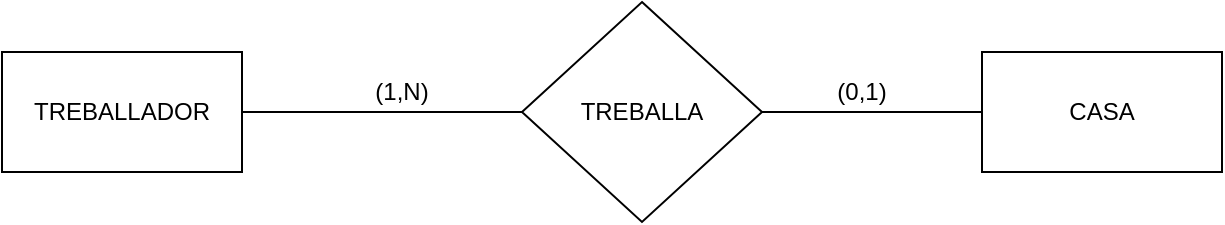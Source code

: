 <mxfile version="15.3.1" type="google" pages="10"><diagram id="R2lEEEUBdFMjLlhIrx00" name="Page-1"><mxGraphModel dx="1381" dy="795" grid="1" gridSize="10" guides="1" tooltips="1" connect="1" arrows="1" fold="1" page="1" pageScale="1" pageWidth="850" pageHeight="1100" math="0" shadow="0" extFonts="Permanent Marker^https://fonts.googleapis.com/css?family=Permanent+Marker"><root><mxCell id="0"/><mxCell id="1" parent="0"/><mxCell id="ed1d0qX90C72V3CPthcR-1" value="TREBALLADOR&lt;br&gt;" style="rounded=0;whiteSpace=wrap;html=1;" vertex="1" parent="1"><mxGeometry x="120" y="320" width="120" height="60" as="geometry"/></mxCell><mxCell id="ed1d0qX90C72V3CPthcR-2" value="TREBALLA" style="rhombus;whiteSpace=wrap;html=1;" vertex="1" parent="1"><mxGeometry x="380" y="295" width="120" height="110" as="geometry"/></mxCell><mxCell id="ed1d0qX90C72V3CPthcR-3" value="CASA" style="rounded=0;whiteSpace=wrap;html=1;" vertex="1" parent="1"><mxGeometry x="610" y="320" width="120" height="60" as="geometry"/></mxCell><mxCell id="4p9Un4Ma9jsiMuC5lnRH-1" value="" style="endArrow=none;html=1;exitX=1;exitY=0.5;exitDx=0;exitDy=0;entryX=0;entryY=0.5;entryDx=0;entryDy=0;" edge="1" parent="1" source="ed1d0qX90C72V3CPthcR-1" target="ed1d0qX90C72V3CPthcR-2"><mxGeometry width="50" height="50" relative="1" as="geometry"><mxPoint x="380" y="450" as="sourcePoint"/><mxPoint x="430" y="400" as="targetPoint"/><Array as="points"><mxPoint x="250" y="350"/></Array></mxGeometry></mxCell><mxCell id="4p9Un4Ma9jsiMuC5lnRH-2" value="" style="endArrow=none;html=1;entryX=1;entryY=0.5;entryDx=0;entryDy=0;exitX=0;exitY=0.5;exitDx=0;exitDy=0;" edge="1" parent="1" source="ed1d0qX90C72V3CPthcR-3" target="ed1d0qX90C72V3CPthcR-2"><mxGeometry width="50" height="50" relative="1" as="geometry"><mxPoint x="380" y="450" as="sourcePoint"/><mxPoint x="430" y="400" as="targetPoint"/></mxGeometry></mxCell><mxCell id="4p9Un4Ma9jsiMuC5lnRH-3" value="(1,N)" style="text;html=1;strokeColor=none;fillColor=none;align=center;verticalAlign=middle;whiteSpace=wrap;rounded=0;" vertex="1" parent="1"><mxGeometry x="300" y="330" width="40" height="20" as="geometry"/></mxCell><mxCell id="4p9Un4Ma9jsiMuC5lnRH-4" value="(0,1)" style="text;html=1;strokeColor=none;fillColor=none;align=center;verticalAlign=middle;whiteSpace=wrap;rounded=0;" vertex="1" parent="1"><mxGeometry x="530" y="330" width="40" height="20" as="geometry"/></mxCell></root></mxGraphModel></diagram><diagram id="sesfSPbwR0YyNdXJCCS7" name="Page-2"><mxGraphModel dx="1381" dy="795" grid="1" gridSize="10" guides="1" tooltips="1" connect="1" arrows="1" fold="1" page="1" pageScale="1" pageWidth="827" pageHeight="1169" math="0" shadow="0"><root><mxCell id="Aug3ecZljq8Tyg3bUzee-0"/><mxCell id="Aug3ecZljq8Tyg3bUzee-1" parent="Aug3ecZljq8Tyg3bUzee-0"/><mxCell id="Vdw_cwEHVMzjAFnI8mht-0" value="PROFESSOR&lt;br&gt;" style="rounded=0;whiteSpace=wrap;html=1;" vertex="1" parent="Aug3ecZljq8Tyg3bUzee-1"><mxGeometry x="70" y="210" width="120" height="60" as="geometry"/></mxCell><mxCell id="yjj8lyhrucQLUd1rfn64-0" value="IMPARTEIX" style="rhombus;whiteSpace=wrap;html=1;" vertex="1" parent="Aug3ecZljq8Tyg3bUzee-1"><mxGeometry x="330" y="170" width="150" height="140" as="geometry"/></mxCell><mxCell id="Vdw_cwEHVMzjAFnI8mht-1" value="ASSIGNATURA&lt;br&gt;" style="rounded=0;whiteSpace=wrap;html=1;" vertex="1" parent="Aug3ecZljq8Tyg3bUzee-1"><mxGeometry x="620" y="210" width="120" height="60" as="geometry"/></mxCell><mxCell id="HOQ2gSmRUUCHKLkwbl2b-0" value="" style="endArrow=none;html=1;exitX=1;exitY=0.5;exitDx=0;exitDy=0;entryX=0;entryY=0.5;entryDx=0;entryDy=0;" edge="1" parent="Aug3ecZljq8Tyg3bUzee-1" source="Vdw_cwEHVMzjAFnI8mht-0" target="yjj8lyhrucQLUd1rfn64-0"><mxGeometry width="50" height="50" relative="1" as="geometry"><mxPoint x="380" y="270" as="sourcePoint"/><mxPoint x="270" y="250" as="targetPoint"/></mxGeometry></mxCell><mxCell id="HOQ2gSmRUUCHKLkwbl2b-1" value="" style="endArrow=none;html=1;exitX=1;exitY=0.5;exitDx=0;exitDy=0;" edge="1" parent="Aug3ecZljq8Tyg3bUzee-1" source="yjj8lyhrucQLUd1rfn64-0"><mxGeometry width="50" height="50" relative="1" as="geometry"><mxPoint x="570" y="290" as="sourcePoint"/><mxPoint x="620" y="240" as="targetPoint"/></mxGeometry></mxCell><mxCell id="HOQ2gSmRUUCHKLkwbl2b-2" value="(1,N)" style="text;html=1;strokeColor=none;fillColor=none;align=center;verticalAlign=middle;whiteSpace=wrap;rounded=0;" vertex="1" parent="Aug3ecZljq8Tyg3bUzee-1"><mxGeometry x="240" y="210" width="40" height="20" as="geometry"/></mxCell><mxCell id="HOQ2gSmRUUCHKLkwbl2b-4" value="(1,N)" style="text;html=1;strokeColor=none;fillColor=none;align=center;verticalAlign=middle;whiteSpace=wrap;rounded=0;" vertex="1" parent="Aug3ecZljq8Tyg3bUzee-1"><mxGeometry x="530" y="210" width="40" height="20" as="geometry"/></mxCell></root></mxGraphModel></diagram><diagram id="brKXw3Ha1r1B19fY2oXC" name="Page-3"><mxGraphModel dx="1381" dy="795" grid="1" gridSize="10" guides="1" tooltips="1" connect="1" arrows="1" fold="1" page="1" pageScale="1" pageWidth="827" pageHeight="1169" math="0" shadow="0"><root><mxCell id="mx6-u24uta5IG6XvynTK-0"/><mxCell id="mx6-u24uta5IG6XvynTK-1" parent="mx6-u24uta5IG6XvynTK-0"/><mxCell id="mx6-u24uta5IG6XvynTK-2" value="PARQUING" style="rounded=0;whiteSpace=wrap;html=1;" vertex="1" parent="mx6-u24uta5IG6XvynTK-1"><mxGeometry x="120" y="400" width="120" height="60" as="geometry"/></mxCell><mxCell id="UGOP1t1eHhr7laFmJGbZ-0" value="REGISTRA" style="rhombus;whiteSpace=wrap;html=1;" vertex="1" parent="mx6-u24uta5IG6XvynTK-1"><mxGeometry x="340" y="380" width="110" height="100" as="geometry"/></mxCell><mxCell id="UGOP1t1eHhr7laFmJGbZ-1" value="PLACES" style="rounded=0;whiteSpace=wrap;html=1;" vertex="1" parent="mx6-u24uta5IG6XvynTK-1"><mxGeometry x="540" y="400" width="120" height="60" as="geometry"/></mxCell><mxCell id="UGOP1t1eHhr7laFmJGbZ-2" value="" style="endArrow=none;html=1;exitX=1;exitY=0.5;exitDx=0;exitDy=0;entryX=0;entryY=0.5;entryDx=0;entryDy=0;" edge="1" parent="mx6-u24uta5IG6XvynTK-1" source="mx6-u24uta5IG6XvynTK-2" target="UGOP1t1eHhr7laFmJGbZ-0"><mxGeometry width="50" height="50" relative="1" as="geometry"><mxPoint x="380" y="510" as="sourcePoint"/><mxPoint x="430" y="460" as="targetPoint"/></mxGeometry></mxCell><mxCell id="UGOP1t1eHhr7laFmJGbZ-3" value="" style="endArrow=none;html=1;entryX=0;entryY=0.5;entryDx=0;entryDy=0;exitX=1;exitY=0.5;exitDx=0;exitDy=0;" edge="1" parent="mx6-u24uta5IG6XvynTK-1" source="UGOP1t1eHhr7laFmJGbZ-0" target="UGOP1t1eHhr7laFmJGbZ-1"><mxGeometry width="50" height="50" relative="1" as="geometry"><mxPoint x="380" y="510" as="sourcePoint"/><mxPoint x="430" y="460" as="targetPoint"/></mxGeometry></mxCell><mxCell id="UGOP1t1eHhr7laFmJGbZ-4" value="EMPRESA" style="rounded=0;whiteSpace=wrap;html=1;" vertex="1" parent="mx6-u24uta5IG6XvynTK-1"><mxGeometry x="335" y="555" width="120" height="60" as="geometry"/></mxCell><mxCell id="UGOP1t1eHhr7laFmJGbZ-5" value="" style="endArrow=none;html=1;entryX=0.5;entryY=1;entryDx=0;entryDy=0;exitX=0.5;exitY=0;exitDx=0;exitDy=0;" edge="1" parent="mx6-u24uta5IG6XvynTK-1" source="UGOP1t1eHhr7laFmJGbZ-4" target="UGOP1t1eHhr7laFmJGbZ-0"><mxGeometry width="50" height="50" relative="1" as="geometry"><mxPoint x="380" y="510" as="sourcePoint"/><mxPoint x="430" y="460" as="targetPoint"/></mxGeometry></mxCell><mxCell id="yLXQPFHvZ1SU1WRmpKcM-0" value="(1,N)" style="text;html=1;strokeColor=none;fillColor=none;align=center;verticalAlign=middle;whiteSpace=wrap;rounded=0;" vertex="1" parent="mx6-u24uta5IG6XvynTK-1"><mxGeometry x="470" y="400" width="40" height="20" as="geometry"/></mxCell><mxCell id="5SnwN1uplw_xRiVbhc9n-0" value="(1,1)" style="text;html=1;strokeColor=none;fillColor=none;align=center;verticalAlign=middle;whiteSpace=wrap;rounded=0;rotation=90;" vertex="1" parent="mx6-u24uta5IG6XvynTK-1"><mxGeometry x="414" y="510" width="40" height="20" as="geometry"/></mxCell><mxCell id="5SnwN1uplw_xRiVbhc9n-1" value="(1,N)" style="text;html=1;strokeColor=none;fillColor=none;align=center;verticalAlign=middle;whiteSpace=wrap;rounded=0;" vertex="1" parent="mx6-u24uta5IG6XvynTK-1"><mxGeometry x="290" y="400" width="40" height="20" as="geometry"/></mxCell></root></mxGraphModel></diagram><diagram id="V_VwH482fbeg2-zQHRsd" name="Page-4"><mxGraphModel grid="1" gridSize="10" guides="1" tooltips="1" connect="1" arrows="1" page="1" fold="1" pageScale="1" pageWidth="827" pageHeight="1169" math="0" shadow="0"><root><mxCell id="XhlmqEQwsh-JrLa2wW1G-0"/><mxCell id="XhlmqEQwsh-JrLa2wW1G-1" parent="XhlmqEQwsh-JrLa2wW1G-0"/><mxCell id="bx3isAtmotBFMdoNJ5b2-0" value="MAGATZEM" style="rounded=0;whiteSpace=wrap;html=1;" vertex="1" parent="XhlmqEQwsh-JrLa2wW1G-1"><mxGeometry x="130" y="220" width="120" height="60" as="geometry"/></mxCell><mxCell id="bx3isAtmotBFMdoNJ5b2-1" value="RECANVI" style="rounded=0;whiteSpace=wrap;html=1;" vertex="1" parent="XhlmqEQwsh-JrLa2wW1G-1"><mxGeometry x="570" y="220" width="120" height="60" as="geometry"/></mxCell><mxCell id="bx3isAtmotBFMdoNJ5b2-2" value="VEHICLES" style="rounded=0;whiteSpace=wrap;html=1;" vertex="1" parent="XhlmqEQwsh-JrLa2wW1G-1"><mxGeometry x="354" y="380" width="120" height="60" as="geometry"/></mxCell><mxCell id="bx3isAtmotBFMdoNJ5b2-3" value="GESTIONA" style="rhombus;whiteSpace=wrap;html=1;" vertex="1" parent="XhlmqEQwsh-JrLa2wW1G-1"><mxGeometry x="364" y="200" width="100" height="100" as="geometry"/></mxCell><mxCell id="blXjWp4pW5n1kz9uQbmr-0" value="" style="endArrow=none;html=1;entryX=0.5;entryY=1;entryDx=0;entryDy=0;" edge="1" parent="XhlmqEQwsh-JrLa2wW1G-1" source="bx3isAtmotBFMdoNJ5b2-2" target="bx3isAtmotBFMdoNJ5b2-3"><mxGeometry width="50" height="50" relative="1" as="geometry"><mxPoint x="370" y="410" as="sourcePoint"/><mxPoint x="420" y="360" as="targetPoint"/></mxGeometry></mxCell><mxCell id="blXjWp4pW5n1kz9uQbmr-1" value="" style="endArrow=none;html=1;exitX=1;exitY=0.5;exitDx=0;exitDy=0;entryX=0;entryY=0.5;entryDx=0;entryDy=0;" edge="1" parent="XhlmqEQwsh-JrLa2wW1G-1" source="bx3isAtmotBFMdoNJ5b2-0" target="bx3isAtmotBFMdoNJ5b2-3"><mxGeometry width="50" height="50" relative="1" as="geometry"><mxPoint x="370" y="410" as="sourcePoint"/><mxPoint x="330" y="260" as="targetPoint"/></mxGeometry></mxCell><mxCell id="blXjWp4pW5n1kz9uQbmr-4" value="" style="endArrow=none;html=1;exitX=0;exitY=0.5;exitDx=0;exitDy=0;entryX=1;entryY=0.5;entryDx=0;entryDy=0;" edge="1" parent="XhlmqEQwsh-JrLa2wW1G-1" source="bx3isAtmotBFMdoNJ5b2-1" target="bx3isAtmotBFMdoNJ5b2-3"><mxGeometry width="50" height="50" relative="1" as="geometry"><mxPoint x="370" y="410" as="sourcePoint"/><mxPoint x="500" y="270" as="targetPoint"/></mxGeometry></mxCell><mxCell id="-g5OUUgm2DwUYMZqITc--0" value="(1,N)" style="text;html=1;strokeColor=none;fillColor=none;align=center;verticalAlign=middle;whiteSpace=wrap;rounded=0;" vertex="1" parent="XhlmqEQwsh-JrLa2wW1G-1"><mxGeometry x="300" y="230" width="40" height="20" as="geometry"/></mxCell><mxCell id="-g5OUUgm2DwUYMZqITc--1" value="(1,N)" style="text;html=1;strokeColor=none;fillColor=none;align=center;verticalAlign=middle;whiteSpace=wrap;rounded=0;" vertex="1" parent="XhlmqEQwsh-JrLa2wW1G-1"><mxGeometry x="500" y="230" width="40" height="20" as="geometry"/></mxCell><mxCell id="-g5OUUgm2DwUYMZqITc--2" value="(N,1)" style="text;html=1;strokeColor=none;fillColor=none;align=center;verticalAlign=middle;whiteSpace=wrap;rounded=0;rotation=90;" vertex="1" parent="XhlmqEQwsh-JrLa2wW1G-1"><mxGeometry x="414" y="330" width="40" height="20" as="geometry"/></mxCell></root></mxGraphModel></diagram><diagram id="KfQ7nluWt-KLKFyoOGt1" name="Page-5"><mxGraphModel dx="1381" dy="795" grid="1" gridSize="10" guides="1" tooltips="1" connect="1" arrows="1" fold="1" page="1" pageScale="1" pageWidth="827" pageHeight="1169" math="0" shadow="0"><root><mxCell id="H3zT_751Sm6Bcum3lt6L-0"/><mxCell id="H3zT_751Sm6Bcum3lt6L-1" parent="H3zT_751Sm6Bcum3lt6L-0"/><mxCell id="QVJtieQ3ABaH1nJyiY_w-0" value="BASE DE DATES" style="rounded=0;whiteSpace=wrap;html=1;" vertex="1" parent="H3zT_751Sm6Bcum3lt6L-1"><mxGeometry x="130" y="220" width="120" height="60" as="geometry"/></mxCell><mxCell id="QVJtieQ3ABaH1nJyiY_w-1" value="POBLACIONS" style="rounded=0;whiteSpace=wrap;html=1;" vertex="1" parent="H3zT_751Sm6Bcum3lt6L-1"><mxGeometry x="570" y="220" width="120" height="60" as="geometry"/></mxCell><mxCell id="QVJtieQ3ABaH1nJyiY_w-2" value="CODI POSTAL" style="rounded=0;whiteSpace=wrap;html=1;" vertex="1" parent="H3zT_751Sm6Bcum3lt6L-1"><mxGeometry x="354" y="380" width="120" height="60" as="geometry"/></mxCell><mxCell id="QVJtieQ3ABaH1nJyiY_w-3" value="EMMAGATZEMA" style="rhombus;whiteSpace=wrap;html=1;" vertex="1" parent="H3zT_751Sm6Bcum3lt6L-1"><mxGeometry x="360" y="200" width="110" height="100" as="geometry"/></mxCell><mxCell id="QVJtieQ3ABaH1nJyiY_w-4" value="" style="endArrow=none;html=1;entryX=0.5;entryY=1;entryDx=0;entryDy=0;" edge="1" parent="H3zT_751Sm6Bcum3lt6L-1" source="QVJtieQ3ABaH1nJyiY_w-2" target="QVJtieQ3ABaH1nJyiY_w-3"><mxGeometry width="50" height="50" relative="1" as="geometry"><mxPoint x="370" y="410" as="sourcePoint"/><mxPoint x="420" y="360" as="targetPoint"/></mxGeometry></mxCell><mxCell id="QVJtieQ3ABaH1nJyiY_w-5" value="" style="endArrow=none;html=1;exitX=1;exitY=0.5;exitDx=0;exitDy=0;entryX=0;entryY=0.5;entryDx=0;entryDy=0;" edge="1" parent="H3zT_751Sm6Bcum3lt6L-1" source="QVJtieQ3ABaH1nJyiY_w-0" target="QVJtieQ3ABaH1nJyiY_w-3"><mxGeometry width="50" height="50" relative="1" as="geometry"><mxPoint x="370" y="410" as="sourcePoint"/><mxPoint x="330" y="260" as="targetPoint"/></mxGeometry></mxCell><mxCell id="QVJtieQ3ABaH1nJyiY_w-6" value="" style="endArrow=none;html=1;exitX=0;exitY=0.5;exitDx=0;exitDy=0;entryX=1;entryY=0.5;entryDx=0;entryDy=0;" edge="1" parent="H3zT_751Sm6Bcum3lt6L-1" source="QVJtieQ3ABaH1nJyiY_w-1" target="QVJtieQ3ABaH1nJyiY_w-3"><mxGeometry width="50" height="50" relative="1" as="geometry"><mxPoint x="370" y="410" as="sourcePoint"/><mxPoint x="500" y="270" as="targetPoint"/></mxGeometry></mxCell><mxCell id="QVJtieQ3ABaH1nJyiY_w-7" value="(1,1)" style="text;html=1;strokeColor=none;fillColor=none;align=center;verticalAlign=middle;whiteSpace=wrap;rounded=0;" vertex="1" parent="H3zT_751Sm6Bcum3lt6L-1"><mxGeometry x="300" y="230" width="40" height="20" as="geometry"/></mxCell><mxCell id="QVJtieQ3ABaH1nJyiY_w-8" value="(1,N)" style="text;html=1;strokeColor=none;fillColor=none;align=center;verticalAlign=middle;whiteSpace=wrap;rounded=0;" vertex="1" parent="H3zT_751Sm6Bcum3lt6L-1"><mxGeometry x="500" y="230" width="40" height="20" as="geometry"/></mxCell><mxCell id="QVJtieQ3ABaH1nJyiY_w-9" value="(1,N)" style="text;html=1;strokeColor=none;fillColor=none;align=center;verticalAlign=middle;whiteSpace=wrap;rounded=0;rotation=90;" vertex="1" parent="H3zT_751Sm6Bcum3lt6L-1"><mxGeometry x="414" y="330" width="40" height="20" as="geometry"/></mxCell></root></mxGraphModel></diagram><diagram id="f_ZVdxRYHZTSMg3Ky1R5" name="Page-6"><mxGraphModel dx="1381" dy="795" grid="1" gridSize="10" guides="1" tooltips="1" connect="1" arrows="1" fold="1" page="1" pageScale="1" pageWidth="827" pageHeight="1169" math="0" shadow="0"><root><mxCell id="bokwNWBI1P6Jldv5z8O4-0"/><mxCell id="bokwNWBI1P6Jldv5z8O4-1" parent="bokwNWBI1P6Jldv5z8O4-0"/><mxCell id="G7jaTuLibQowQ-CL30El-0" value="EMPRESA" style="rounded=0;whiteSpace=wrap;html=1;" vertex="1" parent="bokwNWBI1P6Jldv5z8O4-1"><mxGeometry x="130" y="220" width="120" height="60" as="geometry"/></mxCell><mxCell id="G7jaTuLibQowQ-CL30El-1" value="BUS" style="rounded=0;whiteSpace=wrap;html=1;" vertex="1" parent="bokwNWBI1P6Jldv5z8O4-1"><mxGeometry x="570" y="220" width="120" height="60" as="geometry"/></mxCell><mxCell id="G7jaTuLibQowQ-CL30El-2" value="CONDUCTOR" style="rounded=0;whiteSpace=wrap;html=1;" vertex="1" parent="bokwNWBI1P6Jldv5z8O4-1"><mxGeometry x="354" y="380" width="120" height="60" as="geometry"/></mxCell><mxCell id="G7jaTuLibQowQ-CL30El-3" value="CONDUCCIÓ" style="rhombus;whiteSpace=wrap;html=1;" vertex="1" parent="bokwNWBI1P6Jldv5z8O4-1"><mxGeometry x="364" y="200" width="100" height="100" as="geometry"/></mxCell><mxCell id="G7jaTuLibQowQ-CL30El-4" value="" style="endArrow=none;html=1;entryX=0.5;entryY=1;entryDx=0;entryDy=0;" edge="1" parent="bokwNWBI1P6Jldv5z8O4-1" source="G7jaTuLibQowQ-CL30El-2" target="G7jaTuLibQowQ-CL30El-3"><mxGeometry width="50" height="50" relative="1" as="geometry"><mxPoint x="370" y="410" as="sourcePoint"/><mxPoint x="420" y="360" as="targetPoint"/></mxGeometry></mxCell><mxCell id="G7jaTuLibQowQ-CL30El-5" value="" style="endArrow=none;html=1;exitX=1;exitY=0.5;exitDx=0;exitDy=0;entryX=0;entryY=0.5;entryDx=0;entryDy=0;" edge="1" parent="bokwNWBI1P6Jldv5z8O4-1" source="G7jaTuLibQowQ-CL30El-0" target="G7jaTuLibQowQ-CL30El-3"><mxGeometry width="50" height="50" relative="1" as="geometry"><mxPoint x="370" y="410" as="sourcePoint"/><mxPoint x="330" y="260" as="targetPoint"/></mxGeometry></mxCell><mxCell id="G7jaTuLibQowQ-CL30El-6" value="" style="endArrow=none;html=1;exitX=0;exitY=0.5;exitDx=0;exitDy=0;entryX=1;entryY=0.5;entryDx=0;entryDy=0;" edge="1" parent="bokwNWBI1P6Jldv5z8O4-1" source="G7jaTuLibQowQ-CL30El-1" target="G7jaTuLibQowQ-CL30El-3"><mxGeometry width="50" height="50" relative="1" as="geometry"><mxPoint x="370" y="410" as="sourcePoint"/><mxPoint x="500" y="270" as="targetPoint"/></mxGeometry></mxCell><mxCell id="G7jaTuLibQowQ-CL30El-7" value="(1,N)" style="text;html=1;strokeColor=none;fillColor=none;align=center;verticalAlign=middle;whiteSpace=wrap;rounded=0;" vertex="1" parent="bokwNWBI1P6Jldv5z8O4-1"><mxGeometry x="300" y="230" width="40" height="20" as="geometry"/></mxCell><mxCell id="G7jaTuLibQowQ-CL30El-8" value="(1,N)" style="text;html=1;strokeColor=none;fillColor=none;align=center;verticalAlign=middle;whiteSpace=wrap;rounded=0;" vertex="1" parent="bokwNWBI1P6Jldv5z8O4-1"><mxGeometry x="500" y="230" width="40" height="20" as="geometry"/></mxCell><mxCell id="G7jaTuLibQowQ-CL30El-9" value="(N,0)" style="text;html=1;strokeColor=none;fillColor=none;align=center;verticalAlign=middle;whiteSpace=wrap;rounded=0;rotation=90;" vertex="1" parent="bokwNWBI1P6Jldv5z8O4-1"><mxGeometry x="414" y="330" width="40" height="20" as="geometry"/></mxCell></root></mxGraphModel></diagram><diagram id="yZ-mevMmkPXOaYBh0RzQ" name="Page-7"><mxGraphModel dx="1381" dy="795" grid="1" gridSize="10" guides="1" tooltips="1" connect="1" arrows="1" fold="1" page="1" pageScale="1" pageWidth="827" pageHeight="1169" math="0" shadow="0"><root><mxCell id="BFXC3VHFxtLt7JdhuXAc-0"/><mxCell id="BFXC3VHFxtLt7JdhuXAc-1" parent="BFXC3VHFxtLt7JdhuXAc-0"/><mxCell id="BFXC3VHFxtLt7JdhuXAc-2" value="BOTIGA" style="rounded=0;whiteSpace=wrap;html=1;" vertex="1" parent="BFXC3VHFxtLt7JdhuXAc-1"><mxGeometry x="130" y="220" width="120" height="60" as="geometry"/></mxCell><mxCell id="BFXC3VHFxtLt7JdhuXAc-3" value="PRODUCTE" style="rounded=0;whiteSpace=wrap;html=1;" vertex="1" parent="BFXC3VHFxtLt7JdhuXAc-1"><mxGeometry x="570" y="220" width="120" height="60" as="geometry"/></mxCell><mxCell id="BFXC3VHFxtLt7JdhuXAc-4" value="PROVEÏDOR" style="rounded=0;whiteSpace=wrap;html=1;" vertex="1" parent="BFXC3VHFxtLt7JdhuXAc-1"><mxGeometry x="354" y="380" width="120" height="60" as="geometry"/></mxCell><mxCell id="BFXC3VHFxtLt7JdhuXAc-5" value="SUBMINISTRA" style="rhombus;whiteSpace=wrap;html=1;" vertex="1" parent="BFXC3VHFxtLt7JdhuXAc-1"><mxGeometry x="364" y="200" width="100" height="100" as="geometry"/></mxCell><mxCell id="BFXC3VHFxtLt7JdhuXAc-6" value="" style="endArrow=none;html=1;entryX=0.5;entryY=1;entryDx=0;entryDy=0;" edge="1" parent="BFXC3VHFxtLt7JdhuXAc-1" source="BFXC3VHFxtLt7JdhuXAc-4" target="BFXC3VHFxtLt7JdhuXAc-5"><mxGeometry width="50" height="50" relative="1" as="geometry"><mxPoint x="370" y="410" as="sourcePoint"/><mxPoint x="420" y="360" as="targetPoint"/></mxGeometry></mxCell><mxCell id="BFXC3VHFxtLt7JdhuXAc-7" value="" style="endArrow=none;html=1;exitX=1;exitY=0.5;exitDx=0;exitDy=0;entryX=0;entryY=0.5;entryDx=0;entryDy=0;" edge="1" parent="BFXC3VHFxtLt7JdhuXAc-1" source="BFXC3VHFxtLt7JdhuXAc-2" target="BFXC3VHFxtLt7JdhuXAc-5"><mxGeometry width="50" height="50" relative="1" as="geometry"><mxPoint x="370" y="410" as="sourcePoint"/><mxPoint x="330" y="260" as="targetPoint"/></mxGeometry></mxCell><mxCell id="BFXC3VHFxtLt7JdhuXAc-8" value="" style="endArrow=none;html=1;exitX=0;exitY=0.5;exitDx=0;exitDy=0;entryX=1;entryY=0.5;entryDx=0;entryDy=0;" edge="1" parent="BFXC3VHFxtLt7JdhuXAc-1" source="BFXC3VHFxtLt7JdhuXAc-3" target="BFXC3VHFxtLt7JdhuXAc-5"><mxGeometry width="50" height="50" relative="1" as="geometry"><mxPoint x="370" y="410" as="sourcePoint"/><mxPoint x="500" y="270" as="targetPoint"/></mxGeometry></mxCell><mxCell id="BFXC3VHFxtLt7JdhuXAc-9" value="(1,N)" style="text;html=1;strokeColor=none;fillColor=none;align=center;verticalAlign=middle;whiteSpace=wrap;rounded=0;" vertex="1" parent="BFXC3VHFxtLt7JdhuXAc-1"><mxGeometry x="300" y="230" width="40" height="20" as="geometry"/></mxCell><mxCell id="BFXC3VHFxtLt7JdhuXAc-10" value="(1,N)" style="text;html=1;strokeColor=none;fillColor=none;align=center;verticalAlign=middle;whiteSpace=wrap;rounded=0;" vertex="1" parent="BFXC3VHFxtLt7JdhuXAc-1"><mxGeometry x="500" y="230" width="40" height="20" as="geometry"/></mxCell><mxCell id="BFXC3VHFxtLt7JdhuXAc-11" value="(N,M)" style="text;html=1;strokeColor=none;fillColor=none;align=center;verticalAlign=middle;whiteSpace=wrap;rounded=0;rotation=90;" vertex="1" parent="BFXC3VHFxtLt7JdhuXAc-1"><mxGeometry x="414" y="330" width="40" height="20" as="geometry"/></mxCell></root></mxGraphModel></diagram><diagram id="btmwv0hQcuqI71r8yLGt" name="Page-8"><mxGraphModel dx="1381" dy="795" grid="1" gridSize="10" guides="1" tooltips="1" connect="1" arrows="1" fold="1" page="1" pageScale="1" pageWidth="827" pageHeight="1169" math="0" shadow="0"><root><mxCell id="mxFzUxqi436DwlCUxMNA-0"/><mxCell id="mxFzUxqi436DwlCUxMNA-1" parent="mxFzUxqi436DwlCUxMNA-0"/><mxCell id="mxFzUxqi436DwlCUxMNA-2" value="BASE DE DADES" style="rounded=0;whiteSpace=wrap;html=1;" vertex="1" parent="mxFzUxqi436DwlCUxMNA-1"><mxGeometry x="130" y="220" width="120" height="60" as="geometry"/></mxCell><mxCell id="mxFzUxqi436DwlCUxMNA-3" value="IP" style="rounded=0;whiteSpace=wrap;html=1;" vertex="1" parent="mxFzUxqi436DwlCUxMNA-1"><mxGeometry x="570" y="220" width="120" height="60" as="geometry"/></mxCell><mxCell id="mxFzUxqi436DwlCUxMNA-4" value="ORDINADOR" style="rounded=0;whiteSpace=wrap;html=1;" vertex="1" parent="mxFzUxqi436DwlCUxMNA-1"><mxGeometry x="354" y="380" width="120" height="60" as="geometry"/></mxCell><mxCell id="mxFzUxqi436DwlCUxMNA-5" value="DISPOSA" style="rhombus;whiteSpace=wrap;html=1;" vertex="1" parent="mxFzUxqi436DwlCUxMNA-1"><mxGeometry x="364" y="200" width="100" height="100" as="geometry"/></mxCell><mxCell id="mxFzUxqi436DwlCUxMNA-6" value="" style="endArrow=none;html=1;entryX=0.5;entryY=1;entryDx=0;entryDy=0;" edge="1" parent="mxFzUxqi436DwlCUxMNA-1" source="mxFzUxqi436DwlCUxMNA-4" target="mxFzUxqi436DwlCUxMNA-5"><mxGeometry width="50" height="50" relative="1" as="geometry"><mxPoint x="370" y="410" as="sourcePoint"/><mxPoint x="420" y="360" as="targetPoint"/></mxGeometry></mxCell><mxCell id="mxFzUxqi436DwlCUxMNA-7" value="" style="endArrow=none;html=1;exitX=1;exitY=0.5;exitDx=0;exitDy=0;entryX=0;entryY=0.5;entryDx=0;entryDy=0;" edge="1" parent="mxFzUxqi436DwlCUxMNA-1" source="mxFzUxqi436DwlCUxMNA-2" target="mxFzUxqi436DwlCUxMNA-5"><mxGeometry width="50" height="50" relative="1" as="geometry"><mxPoint x="370" y="410" as="sourcePoint"/><mxPoint x="330" y="260" as="targetPoint"/></mxGeometry></mxCell><mxCell id="mxFzUxqi436DwlCUxMNA-8" value="" style="endArrow=none;html=1;exitX=0;exitY=0.5;exitDx=0;exitDy=0;entryX=1;entryY=0.5;entryDx=0;entryDy=0;" edge="1" parent="mxFzUxqi436DwlCUxMNA-1" source="mxFzUxqi436DwlCUxMNA-3" target="mxFzUxqi436DwlCUxMNA-5"><mxGeometry width="50" height="50" relative="1" as="geometry"><mxPoint x="370" y="410" as="sourcePoint"/><mxPoint x="500" y="270" as="targetPoint"/></mxGeometry></mxCell><mxCell id="mxFzUxqi436DwlCUxMNA-9" value="(1,N)" style="text;html=1;strokeColor=none;fillColor=none;align=center;verticalAlign=middle;whiteSpace=wrap;rounded=0;" vertex="1" parent="mxFzUxqi436DwlCUxMNA-1"><mxGeometry x="300" y="230" width="40" height="20" as="geometry"/></mxCell><mxCell id="mxFzUxqi436DwlCUxMNA-10" value="(1,N)" style="text;html=1;strokeColor=none;fillColor=none;align=center;verticalAlign=middle;whiteSpace=wrap;rounded=0;" vertex="1" parent="mxFzUxqi436DwlCUxMNA-1"><mxGeometry x="500" y="230" width="40" height="20" as="geometry"/></mxCell><mxCell id="mxFzUxqi436DwlCUxMNA-11" value="(N,1)" style="text;html=1;strokeColor=none;fillColor=none;align=center;verticalAlign=middle;whiteSpace=wrap;rounded=0;rotation=90;" vertex="1" parent="mxFzUxqi436DwlCUxMNA-1"><mxGeometry x="414" y="330" width="40" height="20" as="geometry"/></mxCell></root></mxGraphModel></diagram><diagram id="MRoSEOV-Ik2_hclDS3Ld" name="Page-9"><mxGraphModel dx="1381" dy="795" grid="1" gridSize="10" guides="1" tooltips="1" connect="1" arrows="1" fold="1" page="1" pageScale="1" pageWidth="827" pageHeight="1169" math="0" shadow="0"><root><mxCell id="B3mzET1FwZ3vwn5hFUU7-0"/><mxCell id="B3mzET1FwZ3vwn5hFUU7-1" parent="B3mzET1FwZ3vwn5hFUU7-0"/><mxCell id="2IX2f71yhiRGd39UCGlr-0" value="AJUNTAMENT" style="rounded=0;whiteSpace=wrap;html=1;" vertex="1" parent="B3mzET1FwZ3vwn5hFUU7-1"><mxGeometry x="130" y="220" width="120" height="60" as="geometry"/></mxCell><mxCell id="2IX2f71yhiRGd39UCGlr-1" value="LLIBRE" style="rounded=0;whiteSpace=wrap;html=1;" vertex="1" parent="B3mzET1FwZ3vwn5hFUU7-1"><mxGeometry x="570" y="220" width="120" height="60" as="geometry"/></mxCell><mxCell id="2IX2f71yhiRGd39UCGlr-2" value="BIBLIOTEQUES" style="rounded=0;whiteSpace=wrap;html=1;" vertex="1" parent="B3mzET1FwZ3vwn5hFUU7-1"><mxGeometry x="354" y="380" width="120" height="60" as="geometry"/></mxCell><mxCell id="2IX2f71yhiRGd39UCGlr-3" value="GESTIONA" style="rhombus;whiteSpace=wrap;html=1;" vertex="1" parent="B3mzET1FwZ3vwn5hFUU7-1"><mxGeometry x="364" y="200" width="100" height="100" as="geometry"/></mxCell><mxCell id="2IX2f71yhiRGd39UCGlr-4" value="" style="endArrow=none;html=1;entryX=0.5;entryY=1;entryDx=0;entryDy=0;" edge="1" parent="B3mzET1FwZ3vwn5hFUU7-1" source="2IX2f71yhiRGd39UCGlr-2" target="2IX2f71yhiRGd39UCGlr-3"><mxGeometry width="50" height="50" relative="1" as="geometry"><mxPoint x="370" y="410" as="sourcePoint"/><mxPoint x="420" y="360" as="targetPoint"/></mxGeometry></mxCell><mxCell id="2IX2f71yhiRGd39UCGlr-5" value="" style="endArrow=none;html=1;exitX=1;exitY=0.5;exitDx=0;exitDy=0;entryX=0;entryY=0.5;entryDx=0;entryDy=0;" edge="1" parent="B3mzET1FwZ3vwn5hFUU7-1" source="2IX2f71yhiRGd39UCGlr-0" target="2IX2f71yhiRGd39UCGlr-3"><mxGeometry width="50" height="50" relative="1" as="geometry"><mxPoint x="370" y="410" as="sourcePoint"/><mxPoint x="330" y="260" as="targetPoint"/></mxGeometry></mxCell><mxCell id="2IX2f71yhiRGd39UCGlr-6" value="" style="endArrow=none;html=1;exitX=0;exitY=0.5;exitDx=0;exitDy=0;entryX=1;entryY=0.5;entryDx=0;entryDy=0;" edge="1" parent="B3mzET1FwZ3vwn5hFUU7-1" source="2IX2f71yhiRGd39UCGlr-1" target="2IX2f71yhiRGd39UCGlr-3"><mxGeometry width="50" height="50" relative="1" as="geometry"><mxPoint x="370" y="410" as="sourcePoint"/><mxPoint x="500" y="270" as="targetPoint"/></mxGeometry></mxCell><mxCell id="2IX2f71yhiRGd39UCGlr-7" value="(1,1)" style="text;html=1;strokeColor=none;fillColor=none;align=center;verticalAlign=middle;whiteSpace=wrap;rounded=0;" vertex="1" parent="B3mzET1FwZ3vwn5hFUU7-1"><mxGeometry x="300" y="230" width="40" height="20" as="geometry"/></mxCell><mxCell id="2IX2f71yhiRGd39UCGlr-8" value="(1,N)" style="text;html=1;strokeColor=none;fillColor=none;align=center;verticalAlign=middle;whiteSpace=wrap;rounded=0;" vertex="1" parent="B3mzET1FwZ3vwn5hFUU7-1"><mxGeometry x="500" y="230" width="40" height="20" as="geometry"/></mxCell><mxCell id="2IX2f71yhiRGd39UCGlr-9" value="(N,1)" style="text;html=1;strokeColor=none;fillColor=none;align=center;verticalAlign=middle;whiteSpace=wrap;rounded=0;rotation=90;" vertex="1" parent="B3mzET1FwZ3vwn5hFUU7-1"><mxGeometry x="414" y="330" width="40" height="20" as="geometry"/></mxCell></root></mxGraphModel></diagram><diagram id="EmORWG6KJvsRANdg66GJ" name="Page-10"><mxGraphModel dx="1381" dy="795" grid="1" gridSize="10" guides="1" tooltips="1" connect="1" arrows="1" fold="1" page="1" pageScale="1" pageWidth="827" pageHeight="1169" math="0" shadow="0"><root><mxCell id="elKwgazpTC1OevbN8mhy-0"/><mxCell id="elKwgazpTC1OevbN8mhy-1" parent="elKwgazpTC1OevbN8mhy-0"/><mxCell id="elKwgazpTC1OevbN8mhy-2" value="INSTITUT" style="rounded=0;whiteSpace=wrap;html=1;" vertex="1" parent="elKwgazpTC1OevbN8mhy-1"><mxGeometry x="130" y="220" width="120" height="60" as="geometry"/></mxCell><mxCell id="elKwgazpTC1OevbN8mhy-3" value="ALUMNES" style="rounded=0;whiteSpace=wrap;html=1;" vertex="1" parent="elKwgazpTC1OevbN8mhy-1"><mxGeometry x="570" y="220" width="120" height="60" as="geometry"/></mxCell><mxCell id="elKwgazpTC1OevbN8mhy-4" value="PROFESSOR" style="rounded=0;whiteSpace=wrap;html=1;" vertex="1" parent="elKwgazpTC1OevbN8mhy-1"><mxGeometry x="354" y="380" width="120" height="60" as="geometry"/></mxCell><mxCell id="elKwgazpTC1OevbN8mhy-5" value="CLASSE" style="rhombus;whiteSpace=wrap;html=1;" vertex="1" parent="elKwgazpTC1OevbN8mhy-1"><mxGeometry x="364" y="200" width="100" height="100" as="geometry"/></mxCell><mxCell id="elKwgazpTC1OevbN8mhy-6" value="" style="endArrow=none;html=1;entryX=0.5;entryY=1;entryDx=0;entryDy=0;" edge="1" parent="elKwgazpTC1OevbN8mhy-1" source="elKwgazpTC1OevbN8mhy-4" target="elKwgazpTC1OevbN8mhy-5"><mxGeometry width="50" height="50" relative="1" as="geometry"><mxPoint x="370" y="410" as="sourcePoint"/><mxPoint x="420" y="360" as="targetPoint"/></mxGeometry></mxCell><mxCell id="elKwgazpTC1OevbN8mhy-7" value="" style="endArrow=none;html=1;exitX=1;exitY=0.5;exitDx=0;exitDy=0;entryX=0;entryY=0.5;entryDx=0;entryDy=0;" edge="1" parent="elKwgazpTC1OevbN8mhy-1" source="elKwgazpTC1OevbN8mhy-2" target="elKwgazpTC1OevbN8mhy-5"><mxGeometry width="50" height="50" relative="1" as="geometry"><mxPoint x="370" y="410" as="sourcePoint"/><mxPoint x="330" y="260" as="targetPoint"/></mxGeometry></mxCell><mxCell id="elKwgazpTC1OevbN8mhy-8" value="" style="endArrow=none;html=1;exitX=0;exitY=0.5;exitDx=0;exitDy=0;entryX=1;entryY=0.5;entryDx=0;entryDy=0;" edge="1" parent="elKwgazpTC1OevbN8mhy-1" source="elKwgazpTC1OevbN8mhy-3" target="elKwgazpTC1OevbN8mhy-5"><mxGeometry width="50" height="50" relative="1" as="geometry"><mxPoint x="370" y="410" as="sourcePoint"/><mxPoint x="500" y="270" as="targetPoint"/></mxGeometry></mxCell><mxCell id="elKwgazpTC1OevbN8mhy-9" value="(1,N)" style="text;html=1;strokeColor=none;fillColor=none;align=center;verticalAlign=middle;whiteSpace=wrap;rounded=0;" vertex="1" parent="elKwgazpTC1OevbN8mhy-1"><mxGeometry x="300" y="230" width="40" height="20" as="geometry"/></mxCell><mxCell id="elKwgazpTC1OevbN8mhy-10" value="(1,N)" style="text;html=1;strokeColor=none;fillColor=none;align=center;verticalAlign=middle;whiteSpace=wrap;rounded=0;" vertex="1" parent="elKwgazpTC1OevbN8mhy-1"><mxGeometry x="500" y="230" width="40" height="20" as="geometry"/></mxCell><mxCell id="elKwgazpTC1OevbN8mhy-11" value="(N,1)" style="text;html=1;strokeColor=none;fillColor=none;align=center;verticalAlign=middle;whiteSpace=wrap;rounded=0;rotation=90;" vertex="1" parent="elKwgazpTC1OevbN8mhy-1"><mxGeometry x="414" y="330" width="40" height="20" as="geometry"/></mxCell></root></mxGraphModel></diagram></mxfile>
